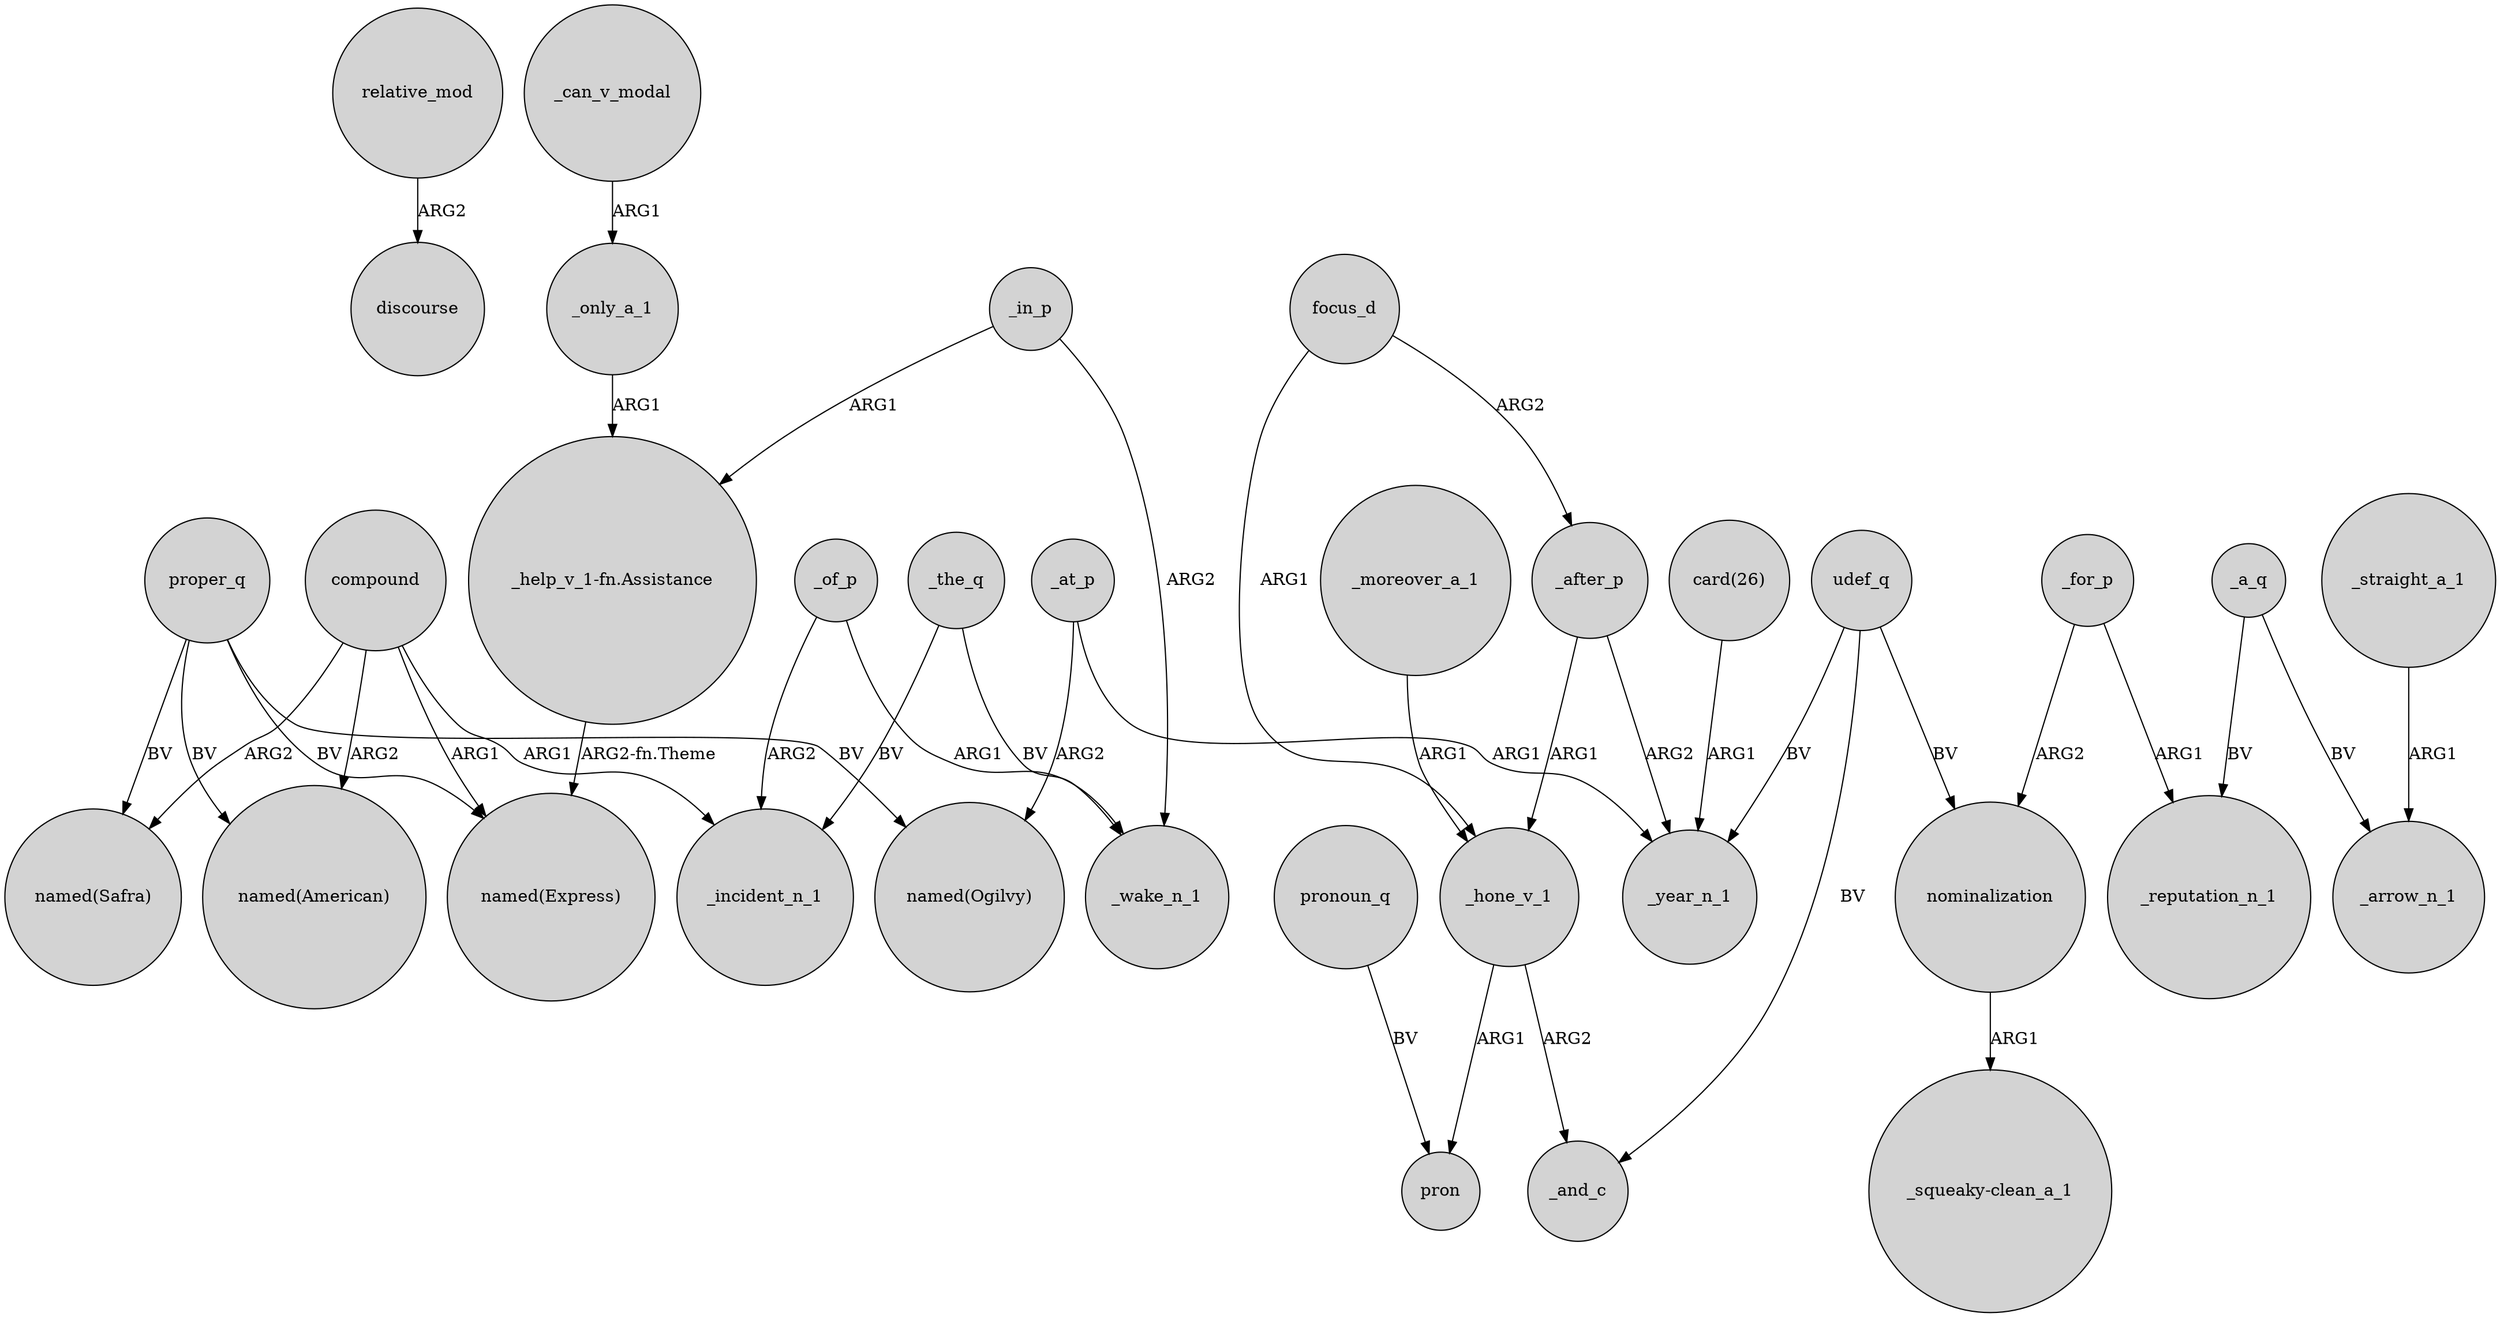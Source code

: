 digraph {
	node [shape=circle style=filled]
	relative_mod -> discourse [label=ARG2]
	"_help_v_1-fn.Assistance" -> "named(Express)" [label="ARG2-fn.Theme"]
	focus_d -> _after_p [label=ARG2]
	_the_q -> _wake_n_1 [label=BV]
	proper_q -> "named(American)" [label=BV]
	proper_q -> "named(Express)" [label=BV]
	"card(26)" -> _year_n_1 [label=ARG1]
	_can_v_modal -> _only_a_1 [label=ARG1]
	compound -> _incident_n_1 [label=ARG1]
	_straight_a_1 -> _arrow_n_1 [label=ARG1]
	_moreover_a_1 -> _hone_v_1 [label=ARG1]
	_hone_v_1 -> pron [label=ARG1]
	_for_p -> nominalization [label=ARG2]
	compound -> "named(Express)" [label=ARG1]
	_in_p -> "_help_v_1-fn.Assistance" [label=ARG1]
	_a_q -> _arrow_n_1 [label=BV]
	compound -> "named(American)" [label=ARG2]
	compound -> "named(Safra)" [label=ARG2]
	proper_q -> "named(Safra)" [label=BV]
	_a_q -> _reputation_n_1 [label=BV]
	pronoun_q -> pron [label=BV]
	_after_p -> _year_n_1 [label=ARG2]
	_of_p -> _wake_n_1 [label=ARG1]
	_at_p -> _year_n_1 [label=ARG1]
	_in_p -> _wake_n_1 [label=ARG2]
	_of_p -> _incident_n_1 [label=ARG2]
	_at_p -> "named(Ogilvy)" [label=ARG2]
	_hone_v_1 -> _and_c [label=ARG2]
	proper_q -> "named(Ogilvy)" [label=BV]
	udef_q -> nominalization [label=BV]
	_the_q -> _incident_n_1 [label=BV]
	_only_a_1 -> "_help_v_1-fn.Assistance" [label=ARG1]
	nominalization -> "_squeaky-clean_a_1" [label=ARG1]
	_after_p -> _hone_v_1 [label=ARG1]
	udef_q -> _year_n_1 [label=BV]
	_for_p -> _reputation_n_1 [label=ARG1]
	focus_d -> _hone_v_1 [label=ARG1]
	udef_q -> _and_c [label=BV]
}
